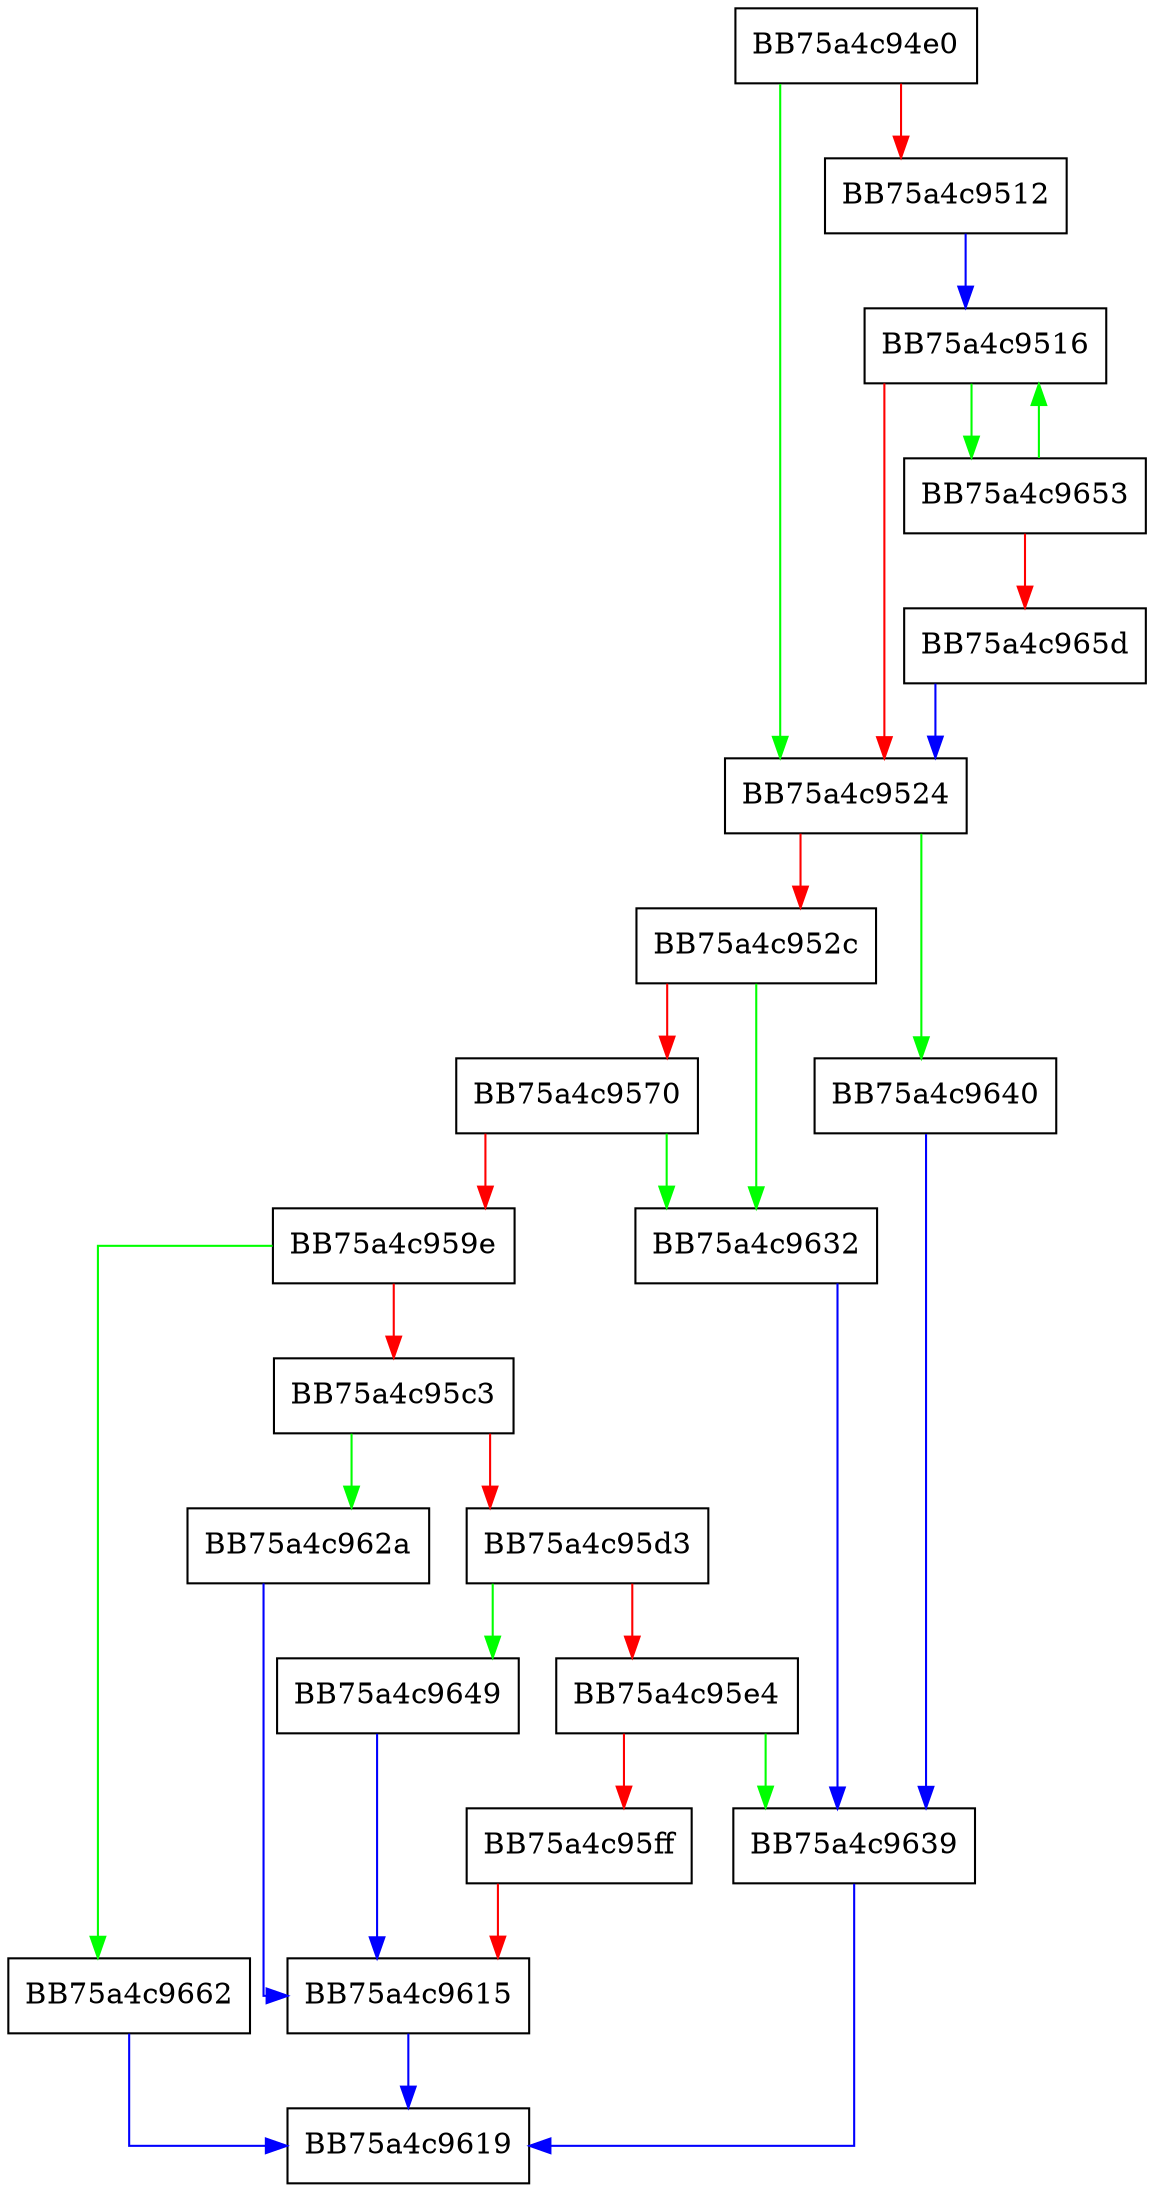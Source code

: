 digraph pGetNext {
  node [shape="box"];
  graph [splines=ortho];
  BB75a4c94e0 -> BB75a4c9524 [color="green"];
  BB75a4c94e0 -> BB75a4c9512 [color="red"];
  BB75a4c9512 -> BB75a4c9516 [color="blue"];
  BB75a4c9516 -> BB75a4c9653 [color="green"];
  BB75a4c9516 -> BB75a4c9524 [color="red"];
  BB75a4c9524 -> BB75a4c9640 [color="green"];
  BB75a4c9524 -> BB75a4c952c [color="red"];
  BB75a4c952c -> BB75a4c9632 [color="green"];
  BB75a4c952c -> BB75a4c9570 [color="red"];
  BB75a4c9570 -> BB75a4c9632 [color="green"];
  BB75a4c9570 -> BB75a4c959e [color="red"];
  BB75a4c959e -> BB75a4c9662 [color="green"];
  BB75a4c959e -> BB75a4c95c3 [color="red"];
  BB75a4c95c3 -> BB75a4c962a [color="green"];
  BB75a4c95c3 -> BB75a4c95d3 [color="red"];
  BB75a4c95d3 -> BB75a4c9649 [color="green"];
  BB75a4c95d3 -> BB75a4c95e4 [color="red"];
  BB75a4c95e4 -> BB75a4c9639 [color="green"];
  BB75a4c95e4 -> BB75a4c95ff [color="red"];
  BB75a4c95ff -> BB75a4c9615 [color="red"];
  BB75a4c9615 -> BB75a4c9619 [color="blue"];
  BB75a4c962a -> BB75a4c9615 [color="blue"];
  BB75a4c9632 -> BB75a4c9639 [color="blue"];
  BB75a4c9639 -> BB75a4c9619 [color="blue"];
  BB75a4c9640 -> BB75a4c9639 [color="blue"];
  BB75a4c9649 -> BB75a4c9615 [color="blue"];
  BB75a4c9653 -> BB75a4c9516 [color="green"];
  BB75a4c9653 -> BB75a4c965d [color="red"];
  BB75a4c965d -> BB75a4c9524 [color="blue"];
  BB75a4c9662 -> BB75a4c9619 [color="blue"];
}